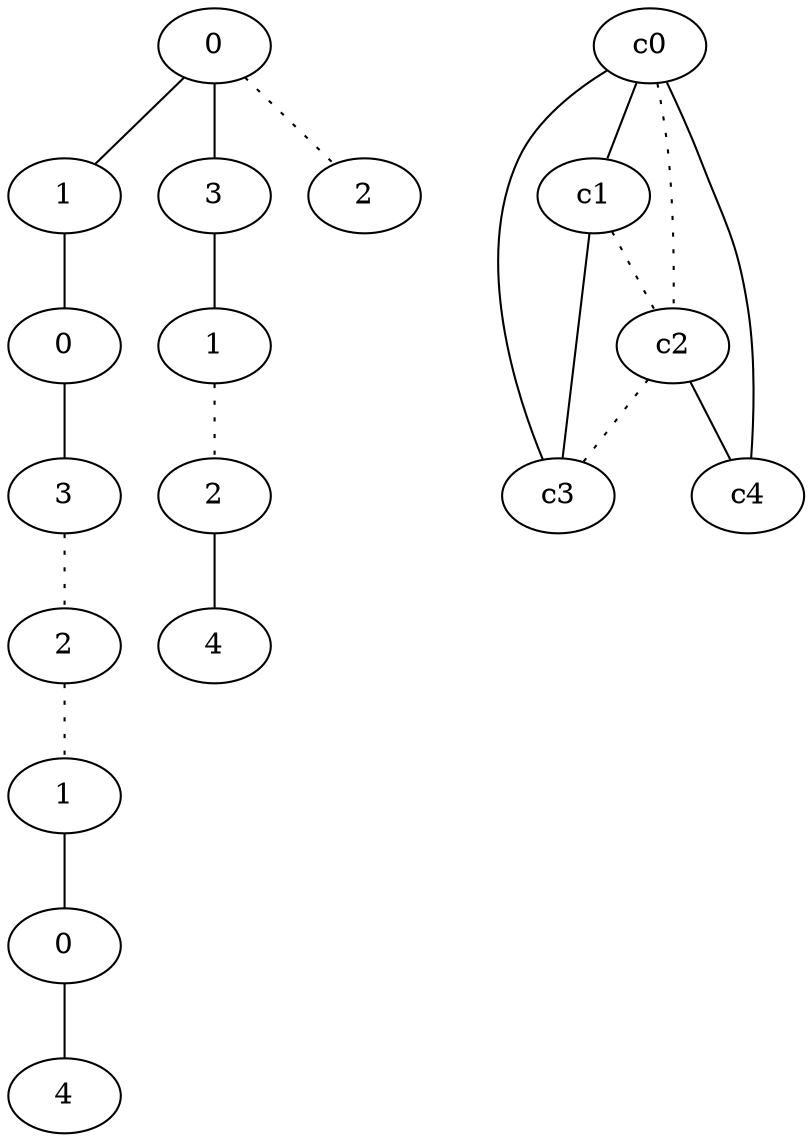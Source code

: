 graph {
a0[label=0];
a1[label=1];
a2[label=0];
a3[label=3];
a4[label=2];
a5[label=1];
a6[label=0];
a7[label=4];
a8[label=3];
a9[label=1];
a10[label=2];
a11[label=4];
a12[label=2];
a0 -- a1;
a0 -- a8;
a0 -- a12 [style=dotted];
a1 -- a2;
a2 -- a3;
a3 -- a4 [style=dotted];
a4 -- a5 [style=dotted];
a5 -- a6;
a6 -- a7;
a8 -- a9;
a9 -- a10 [style=dotted];
a10 -- a11;
c0 -- c1;
c0 -- c2 [style=dotted];
c0 -- c3;
c0 -- c4;
c1 -- c2 [style=dotted];
c1 -- c3;
c2 -- c3 [style=dotted];
c2 -- c4;
}

